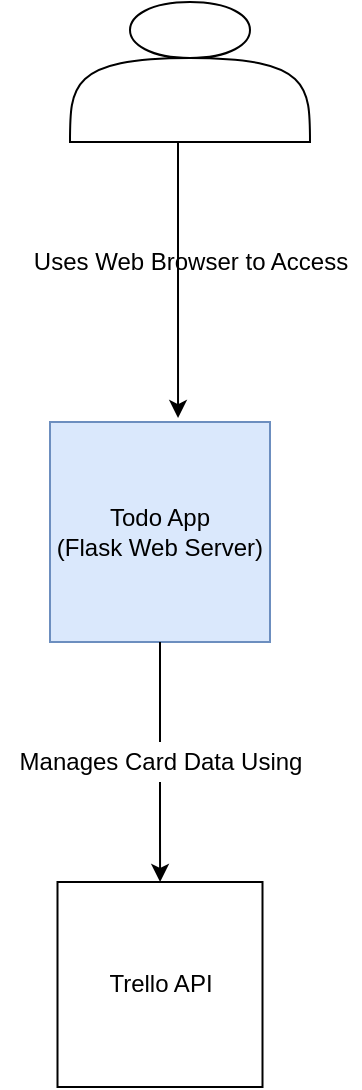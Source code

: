 <mxfile version="14.9.5" type="github" pages="3">
  <diagram id="o1LOkz2FEjWGKA7yduEX" name="Context">
    <mxGraphModel dx="868" dy="450" grid="1" gridSize="10" guides="1" tooltips="1" connect="1" arrows="1" fold="1" page="1" pageScale="1" pageWidth="827" pageHeight="1169" math="0" shadow="0">
      <root>
        <mxCell id="0" />
        <mxCell id="1" parent="0" />
        <mxCell id="luxPa-7mYszQtJQc-dS4-5" style="edgeStyle=orthogonalEdgeStyle;rounded=0;orthogonalLoop=1;jettySize=auto;html=1;startArrow=none;" parent="1" source="luxPa-7mYszQtJQc-dS4-7" target="luxPa-7mYszQtJQc-dS4-6" edge="1">
          <mxGeometry relative="1" as="geometry">
            <mxPoint x="245" y="420" as="targetPoint" />
          </mxGeometry>
        </mxCell>
        <mxCell id="luxPa-7mYszQtJQc-dS4-1" value="Todo App&lt;br&gt;(Flask Web Server)" style="whiteSpace=wrap;html=1;aspect=fixed;fillColor=#dae8fc;strokeColor=#6c8ebf;" parent="1" vertex="1">
          <mxGeometry x="190" y="220" width="110" height="110" as="geometry" />
        </mxCell>
        <mxCell id="luxPa-7mYszQtJQc-dS4-3" style="edgeStyle=orthogonalEdgeStyle;rounded=0;orthogonalLoop=1;jettySize=auto;html=1;entryX=0.582;entryY=-0.018;entryDx=0;entryDy=0;entryPerimeter=0;" parent="1" source="luxPa-7mYszQtJQc-dS4-2" target="luxPa-7mYszQtJQc-dS4-1" edge="1">
          <mxGeometry relative="1" as="geometry">
            <Array as="points">
              <mxPoint x="254" y="120" />
              <mxPoint x="254" y="120" />
            </Array>
          </mxGeometry>
        </mxCell>
        <mxCell id="luxPa-7mYszQtJQc-dS4-2" value="" style="shape=actor;whiteSpace=wrap;html=1;" parent="1" vertex="1">
          <mxGeometry x="200" y="10" width="120" height="70" as="geometry" />
        </mxCell>
        <mxCell id="luxPa-7mYszQtJQc-dS4-4" value="Uses Web Browser to Access" style="text;html=1;align=center;verticalAlign=middle;resizable=0;points=[];autosize=1;strokeColor=none;" parent="1" vertex="1">
          <mxGeometry x="175" y="130" width="170" height="20" as="geometry" />
        </mxCell>
        <mxCell id="luxPa-7mYszQtJQc-dS4-6" value="Trello API" style="whiteSpace=wrap;html=1;aspect=fixed;" parent="1" vertex="1">
          <mxGeometry x="193.75" y="450" width="102.5" height="102.5" as="geometry" />
        </mxCell>
        <mxCell id="luxPa-7mYszQtJQc-dS4-7" value="Manages Card Data Using" style="text;html=1;align=center;verticalAlign=middle;resizable=0;points=[];autosize=1;strokeColor=none;" parent="1" vertex="1">
          <mxGeometry x="165" y="380" width="160" height="20" as="geometry" />
        </mxCell>
        <mxCell id="luxPa-7mYszQtJQc-dS4-8" value="" style="edgeStyle=orthogonalEdgeStyle;rounded=0;orthogonalLoop=1;jettySize=auto;html=1;endArrow=none;" parent="1" source="luxPa-7mYszQtJQc-dS4-1" target="luxPa-7mYszQtJQc-dS4-7" edge="1">
          <mxGeometry relative="1" as="geometry">
            <mxPoint x="245.1" y="450" as="targetPoint" />
            <mxPoint x="245" y="330" as="sourcePoint" />
          </mxGeometry>
        </mxCell>
      </root>
    </mxGraphModel>
  </diagram>
  <diagram id="xzkpj-EvYyRcvLxdAWos" name="Container">
    <mxGraphModel dx="868" dy="1619" grid="1" gridSize="10" guides="1" tooltips="1" connect="1" arrows="1" fold="1" page="1" pageScale="1" pageWidth="827" pageHeight="1169" math="0" shadow="0">
      <root>
        <mxCell id="fw4zrGc0sTY1ZZVqRdD_-0" />
        <mxCell id="fw4zrGc0sTY1ZZVqRdD_-1" parent="fw4zrGc0sTY1ZZVqRdD_-0" />
        <mxCell id="gaWd36r07rqLopJNGwve-8" style="edgeStyle=orthogonalEdgeStyle;rounded=0;orthogonalLoop=1;jettySize=auto;html=1;exitX=0.5;exitY=1;exitDx=0;exitDy=0;entryX=0.5;entryY=0;entryDx=0;entryDy=0;" parent="fw4zrGc0sTY1ZZVqRdD_-1" target="gaWd36r07rqLopJNGwve-4" edge="1">
          <mxGeometry relative="1" as="geometry">
            <mxPoint x="275" y="410" as="sourcePoint" />
          </mxGeometry>
        </mxCell>
        <mxCell id="LWJsJApYhRgq-aicyQYG-5" style="edgeStyle=orthogonalEdgeStyle;rounded=0;orthogonalLoop=1;jettySize=auto;html=1;entryX=0.5;entryY=0;entryDx=0;entryDy=0;" edge="1" parent="fw4zrGc0sTY1ZZVqRdD_-1" source="gaWd36r07rqLopJNGwve-3" target="gaWd36r07rqLopJNGwve-10">
          <mxGeometry relative="1" as="geometry" />
        </mxCell>
        <mxCell id="gaWd36r07rqLopJNGwve-3" value="" style="shape=actor;whiteSpace=wrap;html=1;" parent="fw4zrGc0sTY1ZZVqRdD_-1" vertex="1">
          <mxGeometry x="210" y="-10" width="120" height="60" as="geometry" />
        </mxCell>
        <mxCell id="gaWd36r07rqLopJNGwve-4" value="Trello API" style="whiteSpace=wrap;html=1;aspect=fixed;" parent="fw4zrGc0sTY1ZZVqRdD_-1" vertex="1">
          <mxGeometry x="223.75" y="570" width="102.5" height="102.5" as="geometry" />
        </mxCell>
        <mxCell id="LWJsJApYhRgq-aicyQYG-0" value="" style="swimlane;startSize=0;" vertex="1" parent="fw4zrGc0sTY1ZZVqRdD_-1">
          <mxGeometry x="164" y="160" width="250" height="250" as="geometry" />
        </mxCell>
        <mxCell id="gaWd36r07rqLopJNGwve-10" value="Gunicorn" style="whiteSpace=wrap;html=1;aspect=fixed;strokeColor=#6c8ebf;fillColor=#dae8fc;" parent="LWJsJApYhRgq-aicyQYG-0" vertex="1">
          <mxGeometry x="66" y="20" width="80" height="80" as="geometry" />
        </mxCell>
        <mxCell id="gaWd36r07rqLopJNGwve-9" value="Flask App&lt;br&gt;(contains python code)" style="whiteSpace=wrap;html=1;aspect=fixed;strokeColor=#6c8ebf;fillColor=#dae8fc;" parent="LWJsJApYhRgq-aicyQYG-0" vertex="1">
          <mxGeometry x="66" y="150" width="80" height="80" as="geometry" />
        </mxCell>
        <mxCell id="LWJsJApYhRgq-aicyQYG-2" value="Docker Container" style="text;html=1;strokeColor=none;fillColor=none;align=center;verticalAlign=middle;whiteSpace=wrap;rounded=0;" vertex="1" parent="fw4zrGc0sTY1ZZVqRdD_-1">
          <mxGeometry x="440" y="220" width="40" height="20" as="geometry" />
        </mxCell>
      </root>
    </mxGraphModel>
  </diagram>
  <diagram id="9zSRNuWWcRxYOH9QsqtW" name="Components">
    <mxGraphModel dx="868" dy="450" grid="1" gridSize="10" guides="1" tooltips="1" connect="1" arrows="1" fold="1" page="1" pageScale="1" pageWidth="827" pageHeight="1169" math="0" shadow="0">
      <root>
        <mxCell id="uJ1d91Cw7zrENgn4US1r-0" />
        <mxCell id="uJ1d91Cw7zrENgn4US1r-1" parent="uJ1d91Cw7zrENgn4US1r-0" />
        <mxCell id="xQ4I76fzpIagHeqbRZkI-1" value="Trello API" style="whiteSpace=wrap;html=1;aspect=fixed;" parent="uJ1d91Cw7zrENgn4US1r-1" vertex="1">
          <mxGeometry x="353.75" y="760" width="102.5" height="102.5" as="geometry" />
        </mxCell>
        <mxCell id="vhvX7mvamsQTvJqQqzlu-2" style="edgeStyle=orthogonalEdgeStyle;rounded=0;orthogonalLoop=1;jettySize=auto;html=1;entryX=0;entryY=0.5;entryDx=0;entryDy=0;" parent="uJ1d91Cw7zrENgn4US1r-1" source="xQ4I76fzpIagHeqbRZkI-2" target="vhvX7mvamsQTvJqQqzlu-1" edge="1">
          <mxGeometry relative="1" as="geometry" />
        </mxCell>
        <mxCell id="vhvX7mvamsQTvJqQqzlu-9" style="edgeStyle=orthogonalEdgeStyle;rounded=0;orthogonalLoop=1;jettySize=auto;html=1;entryX=1.05;entryY=0.6;entryDx=0;entryDy=0;entryPerimeter=0;" parent="uJ1d91Cw7zrENgn4US1r-1" source="xQ4I76fzpIagHeqbRZkI-2" target="vhvX7mvamsQTvJqQqzlu-0" edge="1">
          <mxGeometry relative="1" as="geometry" />
        </mxCell>
        <mxCell id="ZxvLF9UJAhYyUv2MdW6U-0" style="edgeStyle=orthogonalEdgeStyle;rounded=0;orthogonalLoop=1;jettySize=auto;html=1;entryX=0.5;entryY=0;entryDx=0;entryDy=0;" parent="uJ1d91Cw7zrENgn4US1r-1" source="xQ4I76fzpIagHeqbRZkI-2" target="xQ4I76fzpIagHeqbRZkI-1" edge="1">
          <mxGeometry relative="1" as="geometry" />
        </mxCell>
        <mxCell id="xQ4I76fzpIagHeqbRZkI-2" value="Routes" style="whiteSpace=wrap;html=1;aspect=fixed;strokeColor=#6c8ebf;fillColor=#dae8fc;" parent="uJ1d91Cw7zrENgn4US1r-1" vertex="1">
          <mxGeometry x="275" y="350" width="260" height="260" as="geometry" />
        </mxCell>
        <mxCell id="xQ4I76fzpIagHeqbRZkI-3" value="" style="edgeStyle=orthogonalEdgeStyle;rounded=0;orthogonalLoop=1;jettySize=auto;html=1;" parent="uJ1d91Cw7zrENgn4US1r-1" source="xQ4I76fzpIagHeqbRZkI-4" target="xQ4I76fzpIagHeqbRZkI-2" edge="1">
          <mxGeometry relative="1" as="geometry" />
        </mxCell>
        <mxCell id="xQ4I76fzpIagHeqbRZkI-4" value="Gunicorn" style="whiteSpace=wrap;html=1;aspect=fixed;strokeColor=#6c8ebf;fillColor=#dae8fc;" parent="uJ1d91Cw7zrENgn4US1r-1" vertex="1">
          <mxGeometry x="365" y="110" width="80" height="80" as="geometry" />
        </mxCell>
        <mxCell id="vhvX7mvamsQTvJqQqzlu-0" value="HTML Template" style="whiteSpace=wrap;html=1;aspect=fixed;fillColor=#dae8fc;strokeColor=#6c8ebf;" parent="uJ1d91Cw7zrENgn4US1r-1" vertex="1">
          <mxGeometry x="30" y="430" width="80" height="80" as="geometry" />
        </mxCell>
        <mxCell id="vhvX7mvamsQTvJqQqzlu-1" value="Model" style="whiteSpace=wrap;html=1;aspect=fixed;fillColor=#dae8fc;strokeColor=#6c8ebf;" parent="uJ1d91Cw7zrENgn4US1r-1" vertex="1">
          <mxGeometry x="747" y="440" width="80" height="80" as="geometry" />
        </mxCell>
        <mxCell id="vhvX7mvamsQTvJqQqzlu-5" value="Uses Data to create" style="text;html=1;strokeColor=none;fillColor=none;align=center;verticalAlign=middle;whiteSpace=wrap;rounded=0;" parent="uJ1d91Cw7zrENgn4US1r-1" vertex="1">
          <mxGeometry x="570" y="445" width="130" height="30" as="geometry" />
        </mxCell>
        <mxCell id="vhvX7mvamsQTvJqQqzlu-12" value="Used for Designing" style="text;html=1;strokeColor=none;fillColor=none;align=center;verticalAlign=middle;whiteSpace=wrap;rounded=0;" parent="uJ1d91Cw7zrENgn4US1r-1" vertex="1">
          <mxGeometry x="160" y="490" width="80" height="20" as="geometry" />
        </mxCell>
        <mxCell id="vcXXXJflXGDnZGxILQF0-0" value="Files&amp;nbsp;" style="rounded=0;whiteSpace=wrap;html=1;fillColor=#dae8fc;strokeColor=#6c8ebf;" parent="uJ1d91Cw7zrENgn4US1r-1" vertex="1">
          <mxGeometry x="707" y="280" width="120" height="60" as="geometry" />
        </mxCell>
        <mxCell id="vcXXXJflXGDnZGxILQF0-1" value="" style="endArrow=classic;html=1;entryX=0;entryY=0.75;entryDx=0;entryDy=0;" parent="uJ1d91Cw7zrENgn4US1r-1" target="vcXXXJflXGDnZGxILQF0-0" edge="1">
          <mxGeometry width="50" height="50" relative="1" as="geometry">
            <mxPoint x="535" y="420" as="sourcePoint" />
            <mxPoint x="585" y="370" as="targetPoint" />
          </mxGeometry>
        </mxCell>
        <mxCell id="vcXXXJflXGDnZGxILQF0-2" value="To represent the flask" style="text;html=1;strokeColor=none;fillColor=none;align=center;verticalAlign=middle;whiteSpace=wrap;rounded=0;rotation=0;" parent="uJ1d91Cw7zrENgn4US1r-1" vertex="1">
          <mxGeometry x="570" y="320" width="100" height="20" as="geometry" />
        </mxCell>
      </root>
    </mxGraphModel>
  </diagram>
</mxfile>
